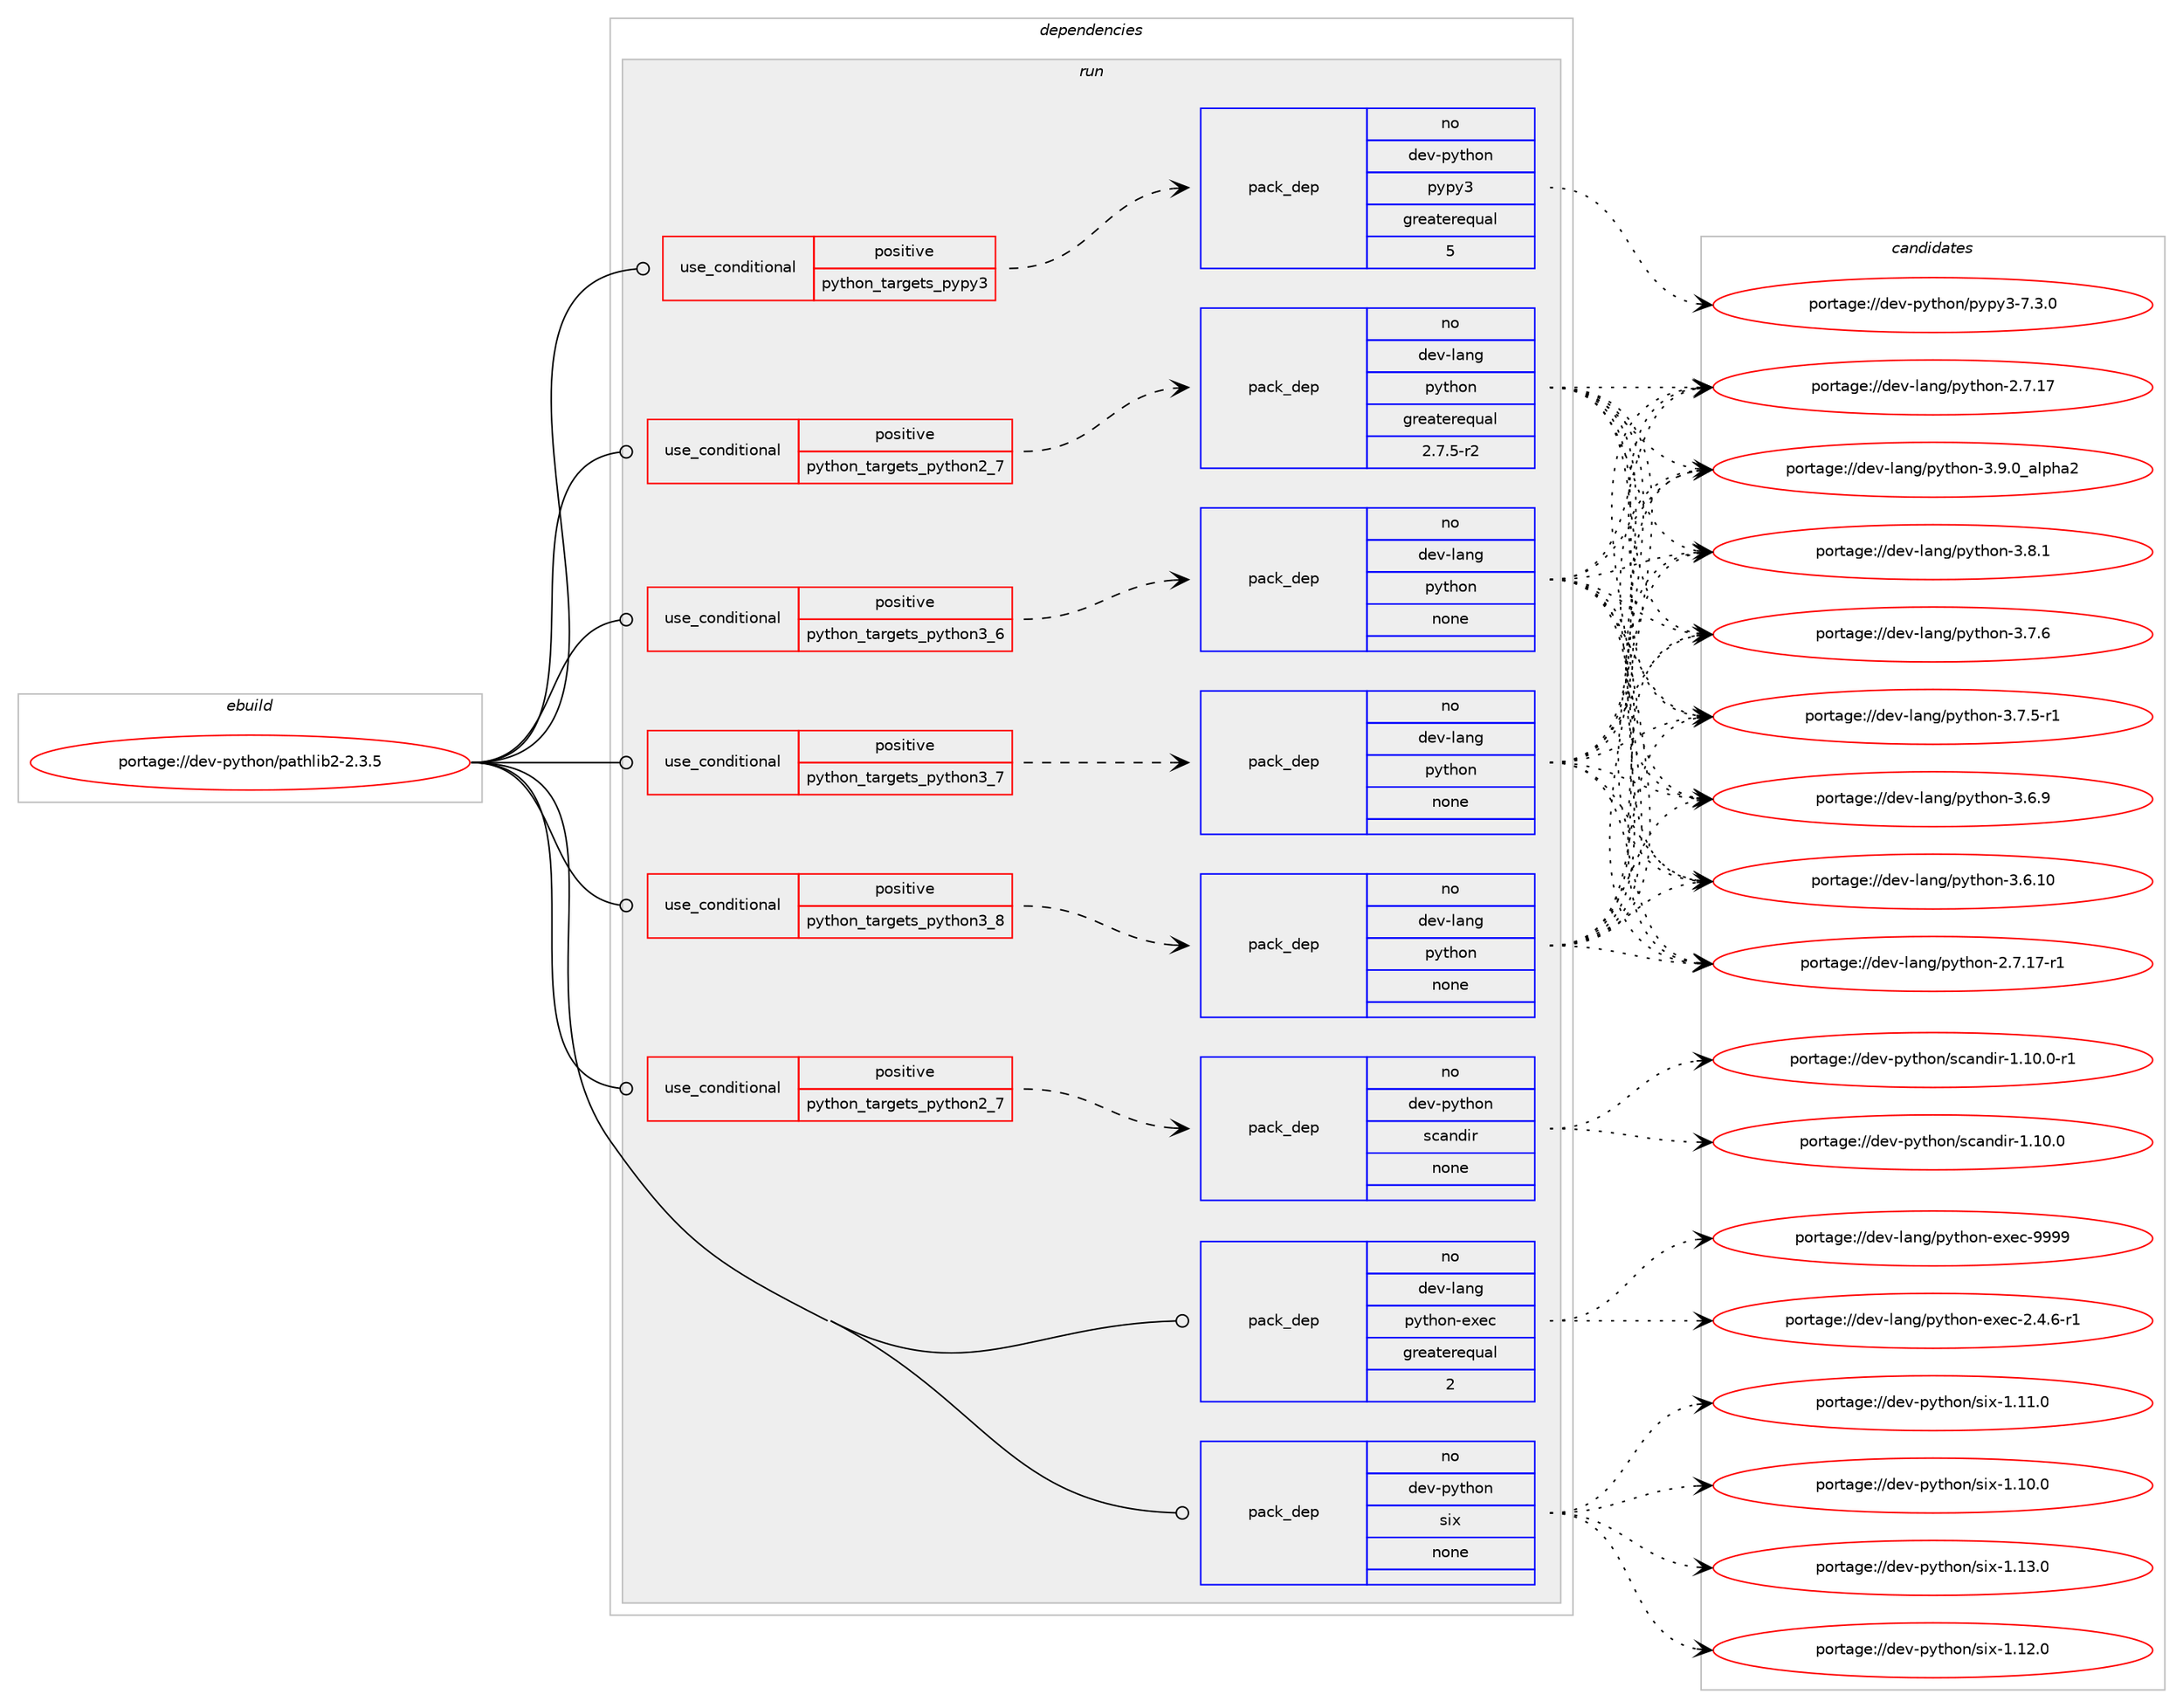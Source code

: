 digraph prolog {

# *************
# Graph options
# *************

newrank=true;
concentrate=true;
compound=true;
graph [rankdir=LR,fontname=Helvetica,fontsize=10,ranksep=1.5];#, ranksep=2.5, nodesep=0.2];
edge  [arrowhead=vee];
node  [fontname=Helvetica,fontsize=10];

# **********
# The ebuild
# **********

subgraph cluster_leftcol {
color=gray;
rank=same;
label=<<i>ebuild</i>>;
id [label="portage://dev-python/pathlib2-2.3.5", color=red, width=4, href="../dev-python/pathlib2-2.3.5.svg"];
}

# ****************
# The dependencies
# ****************

subgraph cluster_midcol {
color=gray;
label=<<i>dependencies</i>>;
subgraph cluster_compile {
fillcolor="#eeeeee";
style=filled;
label=<<i>compile</i>>;
}
subgraph cluster_compileandrun {
fillcolor="#eeeeee";
style=filled;
label=<<i>compile and run</i>>;
}
subgraph cluster_run {
fillcolor="#eeeeee";
style=filled;
label=<<i>run</i>>;
subgraph cond111202 {
dependency443405 [label=<<TABLE BORDER="0" CELLBORDER="1" CELLSPACING="0" CELLPADDING="4"><TR><TD ROWSPAN="3" CELLPADDING="10">use_conditional</TD></TR><TR><TD>positive</TD></TR><TR><TD>python_targets_pypy3</TD></TR></TABLE>>, shape=none, color=red];
subgraph pack327261 {
dependency443406 [label=<<TABLE BORDER="0" CELLBORDER="1" CELLSPACING="0" CELLPADDING="4" WIDTH="220"><TR><TD ROWSPAN="6" CELLPADDING="30">pack_dep</TD></TR><TR><TD WIDTH="110">no</TD></TR><TR><TD>dev-python</TD></TR><TR><TD>pypy3</TD></TR><TR><TD>greaterequal</TD></TR><TR><TD>5</TD></TR></TABLE>>, shape=none, color=blue];
}
dependency443405:e -> dependency443406:w [weight=20,style="dashed",arrowhead="vee"];
}
id:e -> dependency443405:w [weight=20,style="solid",arrowhead="odot"];
subgraph cond111203 {
dependency443407 [label=<<TABLE BORDER="0" CELLBORDER="1" CELLSPACING="0" CELLPADDING="4"><TR><TD ROWSPAN="3" CELLPADDING="10">use_conditional</TD></TR><TR><TD>positive</TD></TR><TR><TD>python_targets_python2_7</TD></TR></TABLE>>, shape=none, color=red];
subgraph pack327262 {
dependency443408 [label=<<TABLE BORDER="0" CELLBORDER="1" CELLSPACING="0" CELLPADDING="4" WIDTH="220"><TR><TD ROWSPAN="6" CELLPADDING="30">pack_dep</TD></TR><TR><TD WIDTH="110">no</TD></TR><TR><TD>dev-lang</TD></TR><TR><TD>python</TD></TR><TR><TD>greaterequal</TD></TR><TR><TD>2.7.5-r2</TD></TR></TABLE>>, shape=none, color=blue];
}
dependency443407:e -> dependency443408:w [weight=20,style="dashed",arrowhead="vee"];
}
id:e -> dependency443407:w [weight=20,style="solid",arrowhead="odot"];
subgraph cond111204 {
dependency443409 [label=<<TABLE BORDER="0" CELLBORDER="1" CELLSPACING="0" CELLPADDING="4"><TR><TD ROWSPAN="3" CELLPADDING="10">use_conditional</TD></TR><TR><TD>positive</TD></TR><TR><TD>python_targets_python2_7</TD></TR></TABLE>>, shape=none, color=red];
subgraph pack327263 {
dependency443410 [label=<<TABLE BORDER="0" CELLBORDER="1" CELLSPACING="0" CELLPADDING="4" WIDTH="220"><TR><TD ROWSPAN="6" CELLPADDING="30">pack_dep</TD></TR><TR><TD WIDTH="110">no</TD></TR><TR><TD>dev-python</TD></TR><TR><TD>scandir</TD></TR><TR><TD>none</TD></TR><TR><TD></TD></TR></TABLE>>, shape=none, color=blue];
}
dependency443409:e -> dependency443410:w [weight=20,style="dashed",arrowhead="vee"];
}
id:e -> dependency443409:w [weight=20,style="solid",arrowhead="odot"];
subgraph cond111205 {
dependency443411 [label=<<TABLE BORDER="0" CELLBORDER="1" CELLSPACING="0" CELLPADDING="4"><TR><TD ROWSPAN="3" CELLPADDING="10">use_conditional</TD></TR><TR><TD>positive</TD></TR><TR><TD>python_targets_python3_6</TD></TR></TABLE>>, shape=none, color=red];
subgraph pack327264 {
dependency443412 [label=<<TABLE BORDER="0" CELLBORDER="1" CELLSPACING="0" CELLPADDING="4" WIDTH="220"><TR><TD ROWSPAN="6" CELLPADDING="30">pack_dep</TD></TR><TR><TD WIDTH="110">no</TD></TR><TR><TD>dev-lang</TD></TR><TR><TD>python</TD></TR><TR><TD>none</TD></TR><TR><TD></TD></TR></TABLE>>, shape=none, color=blue];
}
dependency443411:e -> dependency443412:w [weight=20,style="dashed",arrowhead="vee"];
}
id:e -> dependency443411:w [weight=20,style="solid",arrowhead="odot"];
subgraph cond111206 {
dependency443413 [label=<<TABLE BORDER="0" CELLBORDER="1" CELLSPACING="0" CELLPADDING="4"><TR><TD ROWSPAN="3" CELLPADDING="10">use_conditional</TD></TR><TR><TD>positive</TD></TR><TR><TD>python_targets_python3_7</TD></TR></TABLE>>, shape=none, color=red];
subgraph pack327265 {
dependency443414 [label=<<TABLE BORDER="0" CELLBORDER="1" CELLSPACING="0" CELLPADDING="4" WIDTH="220"><TR><TD ROWSPAN="6" CELLPADDING="30">pack_dep</TD></TR><TR><TD WIDTH="110">no</TD></TR><TR><TD>dev-lang</TD></TR><TR><TD>python</TD></TR><TR><TD>none</TD></TR><TR><TD></TD></TR></TABLE>>, shape=none, color=blue];
}
dependency443413:e -> dependency443414:w [weight=20,style="dashed",arrowhead="vee"];
}
id:e -> dependency443413:w [weight=20,style="solid",arrowhead="odot"];
subgraph cond111207 {
dependency443415 [label=<<TABLE BORDER="0" CELLBORDER="1" CELLSPACING="0" CELLPADDING="4"><TR><TD ROWSPAN="3" CELLPADDING="10">use_conditional</TD></TR><TR><TD>positive</TD></TR><TR><TD>python_targets_python3_8</TD></TR></TABLE>>, shape=none, color=red];
subgraph pack327266 {
dependency443416 [label=<<TABLE BORDER="0" CELLBORDER="1" CELLSPACING="0" CELLPADDING="4" WIDTH="220"><TR><TD ROWSPAN="6" CELLPADDING="30">pack_dep</TD></TR><TR><TD WIDTH="110">no</TD></TR><TR><TD>dev-lang</TD></TR><TR><TD>python</TD></TR><TR><TD>none</TD></TR><TR><TD></TD></TR></TABLE>>, shape=none, color=blue];
}
dependency443415:e -> dependency443416:w [weight=20,style="dashed",arrowhead="vee"];
}
id:e -> dependency443415:w [weight=20,style="solid",arrowhead="odot"];
subgraph pack327267 {
dependency443417 [label=<<TABLE BORDER="0" CELLBORDER="1" CELLSPACING="0" CELLPADDING="4" WIDTH="220"><TR><TD ROWSPAN="6" CELLPADDING="30">pack_dep</TD></TR><TR><TD WIDTH="110">no</TD></TR><TR><TD>dev-lang</TD></TR><TR><TD>python-exec</TD></TR><TR><TD>greaterequal</TD></TR><TR><TD>2</TD></TR></TABLE>>, shape=none, color=blue];
}
id:e -> dependency443417:w [weight=20,style="solid",arrowhead="odot"];
subgraph pack327268 {
dependency443418 [label=<<TABLE BORDER="0" CELLBORDER="1" CELLSPACING="0" CELLPADDING="4" WIDTH="220"><TR><TD ROWSPAN="6" CELLPADDING="30">pack_dep</TD></TR><TR><TD WIDTH="110">no</TD></TR><TR><TD>dev-python</TD></TR><TR><TD>six</TD></TR><TR><TD>none</TD></TR><TR><TD></TD></TR></TABLE>>, shape=none, color=blue];
}
id:e -> dependency443418:w [weight=20,style="solid",arrowhead="odot"];
}
}

# **************
# The candidates
# **************

subgraph cluster_choices {
rank=same;
color=gray;
label=<<i>candidates</i>>;

subgraph choice327261 {
color=black;
nodesep=1;
choice100101118451121211161041111104711212111212151455546514648 [label="portage://dev-python/pypy3-7.3.0", color=red, width=4,href="../dev-python/pypy3-7.3.0.svg"];
dependency443406:e -> choice100101118451121211161041111104711212111212151455546514648:w [style=dotted,weight="100"];
}
subgraph choice327262 {
color=black;
nodesep=1;
choice10010111845108971101034711212111610411111045514657464895971081121049750 [label="portage://dev-lang/python-3.9.0_alpha2", color=red, width=4,href="../dev-lang/python-3.9.0_alpha2.svg"];
choice100101118451089711010347112121116104111110455146564649 [label="portage://dev-lang/python-3.8.1", color=red, width=4,href="../dev-lang/python-3.8.1.svg"];
choice100101118451089711010347112121116104111110455146554654 [label="portage://dev-lang/python-3.7.6", color=red, width=4,href="../dev-lang/python-3.7.6.svg"];
choice1001011184510897110103471121211161041111104551465546534511449 [label="portage://dev-lang/python-3.7.5-r1", color=red, width=4,href="../dev-lang/python-3.7.5-r1.svg"];
choice100101118451089711010347112121116104111110455146544657 [label="portage://dev-lang/python-3.6.9", color=red, width=4,href="../dev-lang/python-3.6.9.svg"];
choice10010111845108971101034711212111610411111045514654464948 [label="portage://dev-lang/python-3.6.10", color=red, width=4,href="../dev-lang/python-3.6.10.svg"];
choice100101118451089711010347112121116104111110455046554649554511449 [label="portage://dev-lang/python-2.7.17-r1", color=red, width=4,href="../dev-lang/python-2.7.17-r1.svg"];
choice10010111845108971101034711212111610411111045504655464955 [label="portage://dev-lang/python-2.7.17", color=red, width=4,href="../dev-lang/python-2.7.17.svg"];
dependency443408:e -> choice10010111845108971101034711212111610411111045514657464895971081121049750:w [style=dotted,weight="100"];
dependency443408:e -> choice100101118451089711010347112121116104111110455146564649:w [style=dotted,weight="100"];
dependency443408:e -> choice100101118451089711010347112121116104111110455146554654:w [style=dotted,weight="100"];
dependency443408:e -> choice1001011184510897110103471121211161041111104551465546534511449:w [style=dotted,weight="100"];
dependency443408:e -> choice100101118451089711010347112121116104111110455146544657:w [style=dotted,weight="100"];
dependency443408:e -> choice10010111845108971101034711212111610411111045514654464948:w [style=dotted,weight="100"];
dependency443408:e -> choice100101118451089711010347112121116104111110455046554649554511449:w [style=dotted,weight="100"];
dependency443408:e -> choice10010111845108971101034711212111610411111045504655464955:w [style=dotted,weight="100"];
}
subgraph choice327263 {
color=black;
nodesep=1;
choice10010111845112121116104111110471159997110100105114454946494846484511449 [label="portage://dev-python/scandir-1.10.0-r1", color=red, width=4,href="../dev-python/scandir-1.10.0-r1.svg"];
choice1001011184511212111610411111047115999711010010511445494649484648 [label="portage://dev-python/scandir-1.10.0", color=red, width=4,href="../dev-python/scandir-1.10.0.svg"];
dependency443410:e -> choice10010111845112121116104111110471159997110100105114454946494846484511449:w [style=dotted,weight="100"];
dependency443410:e -> choice1001011184511212111610411111047115999711010010511445494649484648:w [style=dotted,weight="100"];
}
subgraph choice327264 {
color=black;
nodesep=1;
choice10010111845108971101034711212111610411111045514657464895971081121049750 [label="portage://dev-lang/python-3.9.0_alpha2", color=red, width=4,href="../dev-lang/python-3.9.0_alpha2.svg"];
choice100101118451089711010347112121116104111110455146564649 [label="portage://dev-lang/python-3.8.1", color=red, width=4,href="../dev-lang/python-3.8.1.svg"];
choice100101118451089711010347112121116104111110455146554654 [label="portage://dev-lang/python-3.7.6", color=red, width=4,href="../dev-lang/python-3.7.6.svg"];
choice1001011184510897110103471121211161041111104551465546534511449 [label="portage://dev-lang/python-3.7.5-r1", color=red, width=4,href="../dev-lang/python-3.7.5-r1.svg"];
choice100101118451089711010347112121116104111110455146544657 [label="portage://dev-lang/python-3.6.9", color=red, width=4,href="../dev-lang/python-3.6.9.svg"];
choice10010111845108971101034711212111610411111045514654464948 [label="portage://dev-lang/python-3.6.10", color=red, width=4,href="../dev-lang/python-3.6.10.svg"];
choice100101118451089711010347112121116104111110455046554649554511449 [label="portage://dev-lang/python-2.7.17-r1", color=red, width=4,href="../dev-lang/python-2.7.17-r1.svg"];
choice10010111845108971101034711212111610411111045504655464955 [label="portage://dev-lang/python-2.7.17", color=red, width=4,href="../dev-lang/python-2.7.17.svg"];
dependency443412:e -> choice10010111845108971101034711212111610411111045514657464895971081121049750:w [style=dotted,weight="100"];
dependency443412:e -> choice100101118451089711010347112121116104111110455146564649:w [style=dotted,weight="100"];
dependency443412:e -> choice100101118451089711010347112121116104111110455146554654:w [style=dotted,weight="100"];
dependency443412:e -> choice1001011184510897110103471121211161041111104551465546534511449:w [style=dotted,weight="100"];
dependency443412:e -> choice100101118451089711010347112121116104111110455146544657:w [style=dotted,weight="100"];
dependency443412:e -> choice10010111845108971101034711212111610411111045514654464948:w [style=dotted,weight="100"];
dependency443412:e -> choice100101118451089711010347112121116104111110455046554649554511449:w [style=dotted,weight="100"];
dependency443412:e -> choice10010111845108971101034711212111610411111045504655464955:w [style=dotted,weight="100"];
}
subgraph choice327265 {
color=black;
nodesep=1;
choice10010111845108971101034711212111610411111045514657464895971081121049750 [label="portage://dev-lang/python-3.9.0_alpha2", color=red, width=4,href="../dev-lang/python-3.9.0_alpha2.svg"];
choice100101118451089711010347112121116104111110455146564649 [label="portage://dev-lang/python-3.8.1", color=red, width=4,href="../dev-lang/python-3.8.1.svg"];
choice100101118451089711010347112121116104111110455146554654 [label="portage://dev-lang/python-3.7.6", color=red, width=4,href="../dev-lang/python-3.7.6.svg"];
choice1001011184510897110103471121211161041111104551465546534511449 [label="portage://dev-lang/python-3.7.5-r1", color=red, width=4,href="../dev-lang/python-3.7.5-r1.svg"];
choice100101118451089711010347112121116104111110455146544657 [label="portage://dev-lang/python-3.6.9", color=red, width=4,href="../dev-lang/python-3.6.9.svg"];
choice10010111845108971101034711212111610411111045514654464948 [label="portage://dev-lang/python-3.6.10", color=red, width=4,href="../dev-lang/python-3.6.10.svg"];
choice100101118451089711010347112121116104111110455046554649554511449 [label="portage://dev-lang/python-2.7.17-r1", color=red, width=4,href="../dev-lang/python-2.7.17-r1.svg"];
choice10010111845108971101034711212111610411111045504655464955 [label="portage://dev-lang/python-2.7.17", color=red, width=4,href="../dev-lang/python-2.7.17.svg"];
dependency443414:e -> choice10010111845108971101034711212111610411111045514657464895971081121049750:w [style=dotted,weight="100"];
dependency443414:e -> choice100101118451089711010347112121116104111110455146564649:w [style=dotted,weight="100"];
dependency443414:e -> choice100101118451089711010347112121116104111110455146554654:w [style=dotted,weight="100"];
dependency443414:e -> choice1001011184510897110103471121211161041111104551465546534511449:w [style=dotted,weight="100"];
dependency443414:e -> choice100101118451089711010347112121116104111110455146544657:w [style=dotted,weight="100"];
dependency443414:e -> choice10010111845108971101034711212111610411111045514654464948:w [style=dotted,weight="100"];
dependency443414:e -> choice100101118451089711010347112121116104111110455046554649554511449:w [style=dotted,weight="100"];
dependency443414:e -> choice10010111845108971101034711212111610411111045504655464955:w [style=dotted,weight="100"];
}
subgraph choice327266 {
color=black;
nodesep=1;
choice10010111845108971101034711212111610411111045514657464895971081121049750 [label="portage://dev-lang/python-3.9.0_alpha2", color=red, width=4,href="../dev-lang/python-3.9.0_alpha2.svg"];
choice100101118451089711010347112121116104111110455146564649 [label="portage://dev-lang/python-3.8.1", color=red, width=4,href="../dev-lang/python-3.8.1.svg"];
choice100101118451089711010347112121116104111110455146554654 [label="portage://dev-lang/python-3.7.6", color=red, width=4,href="../dev-lang/python-3.7.6.svg"];
choice1001011184510897110103471121211161041111104551465546534511449 [label="portage://dev-lang/python-3.7.5-r1", color=red, width=4,href="../dev-lang/python-3.7.5-r1.svg"];
choice100101118451089711010347112121116104111110455146544657 [label="portage://dev-lang/python-3.6.9", color=red, width=4,href="../dev-lang/python-3.6.9.svg"];
choice10010111845108971101034711212111610411111045514654464948 [label="portage://dev-lang/python-3.6.10", color=red, width=4,href="../dev-lang/python-3.6.10.svg"];
choice100101118451089711010347112121116104111110455046554649554511449 [label="portage://dev-lang/python-2.7.17-r1", color=red, width=4,href="../dev-lang/python-2.7.17-r1.svg"];
choice10010111845108971101034711212111610411111045504655464955 [label="portage://dev-lang/python-2.7.17", color=red, width=4,href="../dev-lang/python-2.7.17.svg"];
dependency443416:e -> choice10010111845108971101034711212111610411111045514657464895971081121049750:w [style=dotted,weight="100"];
dependency443416:e -> choice100101118451089711010347112121116104111110455146564649:w [style=dotted,weight="100"];
dependency443416:e -> choice100101118451089711010347112121116104111110455146554654:w [style=dotted,weight="100"];
dependency443416:e -> choice1001011184510897110103471121211161041111104551465546534511449:w [style=dotted,weight="100"];
dependency443416:e -> choice100101118451089711010347112121116104111110455146544657:w [style=dotted,weight="100"];
dependency443416:e -> choice10010111845108971101034711212111610411111045514654464948:w [style=dotted,weight="100"];
dependency443416:e -> choice100101118451089711010347112121116104111110455046554649554511449:w [style=dotted,weight="100"];
dependency443416:e -> choice10010111845108971101034711212111610411111045504655464955:w [style=dotted,weight="100"];
}
subgraph choice327267 {
color=black;
nodesep=1;
choice10010111845108971101034711212111610411111045101120101994557575757 [label="portage://dev-lang/python-exec-9999", color=red, width=4,href="../dev-lang/python-exec-9999.svg"];
choice10010111845108971101034711212111610411111045101120101994550465246544511449 [label="portage://dev-lang/python-exec-2.4.6-r1", color=red, width=4,href="../dev-lang/python-exec-2.4.6-r1.svg"];
dependency443417:e -> choice10010111845108971101034711212111610411111045101120101994557575757:w [style=dotted,weight="100"];
dependency443417:e -> choice10010111845108971101034711212111610411111045101120101994550465246544511449:w [style=dotted,weight="100"];
}
subgraph choice327268 {
color=black;
nodesep=1;
choice100101118451121211161041111104711510512045494649514648 [label="portage://dev-python/six-1.13.0", color=red, width=4,href="../dev-python/six-1.13.0.svg"];
choice100101118451121211161041111104711510512045494649504648 [label="portage://dev-python/six-1.12.0", color=red, width=4,href="../dev-python/six-1.12.0.svg"];
choice100101118451121211161041111104711510512045494649494648 [label="portage://dev-python/six-1.11.0", color=red, width=4,href="../dev-python/six-1.11.0.svg"];
choice100101118451121211161041111104711510512045494649484648 [label="portage://dev-python/six-1.10.0", color=red, width=4,href="../dev-python/six-1.10.0.svg"];
dependency443418:e -> choice100101118451121211161041111104711510512045494649514648:w [style=dotted,weight="100"];
dependency443418:e -> choice100101118451121211161041111104711510512045494649504648:w [style=dotted,weight="100"];
dependency443418:e -> choice100101118451121211161041111104711510512045494649494648:w [style=dotted,weight="100"];
dependency443418:e -> choice100101118451121211161041111104711510512045494649484648:w [style=dotted,weight="100"];
}
}

}
